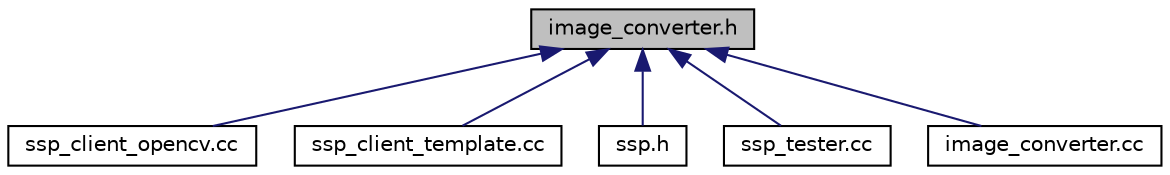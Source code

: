 digraph "image_converter.h"
{
 // LATEX_PDF_SIZE
  edge [fontname="Helvetica",fontsize="10",labelfontname="Helvetica",labelfontsize="10"];
  node [fontname="Helvetica",fontsize="10",shape=record];
  Node1 [label="image_converter.h",height=0.2,width=0.4,color="black", fillcolor="grey75", style="filled", fontcolor="black",tooltip="Image converter from frame struct to opencv."];
  Node1 -> Node2 [dir="back",color="midnightblue",fontsize="10",style="solid"];
  Node2 [label="ssp_client_opencv.cc",height=0.2,width=0.4,color="black", fillcolor="white", style="filled",URL="$ssp__client__opencv_8cc.html",tooltip="OpenCV based ssp client client."];
  Node1 -> Node3 [dir="back",color="midnightblue",fontsize="10",style="solid"];
  Node3 [label="ssp_client_template.cc",height=0.2,width=0.4,color="black", fillcolor="white", style="filled",URL="$ssp__client__template_8cc.html",tooltip="Template for an SSP client."];
  Node1 -> Node4 [dir="back",color="midnightblue",fontsize="10",style="solid"];
  Node4 [label="ssp.h",height=0.2,width=0.4,color="black", fillcolor="white", style="filled",URL="$ssp_8h.html",tooltip=" "];
  Node1 -> Node5 [dir="back",color="midnightblue",fontsize="10",style="solid"];
  Node5 [label="ssp_tester.cc",height=0.2,width=0.4,color="black", fillcolor="white", style="filled",URL="$ssp__tester_8cc.html",tooltip="SSP test program."];
  Node1 -> Node6 [dir="back",color="midnightblue",fontsize="10",style="solid"];
  Node6 [label="image_converter.cc",height=0.2,width=0.4,color="black", fillcolor="white", style="filled",URL="$image__converter_8cc.html",tooltip="Image converter from frame struct to opencv image."];
}
